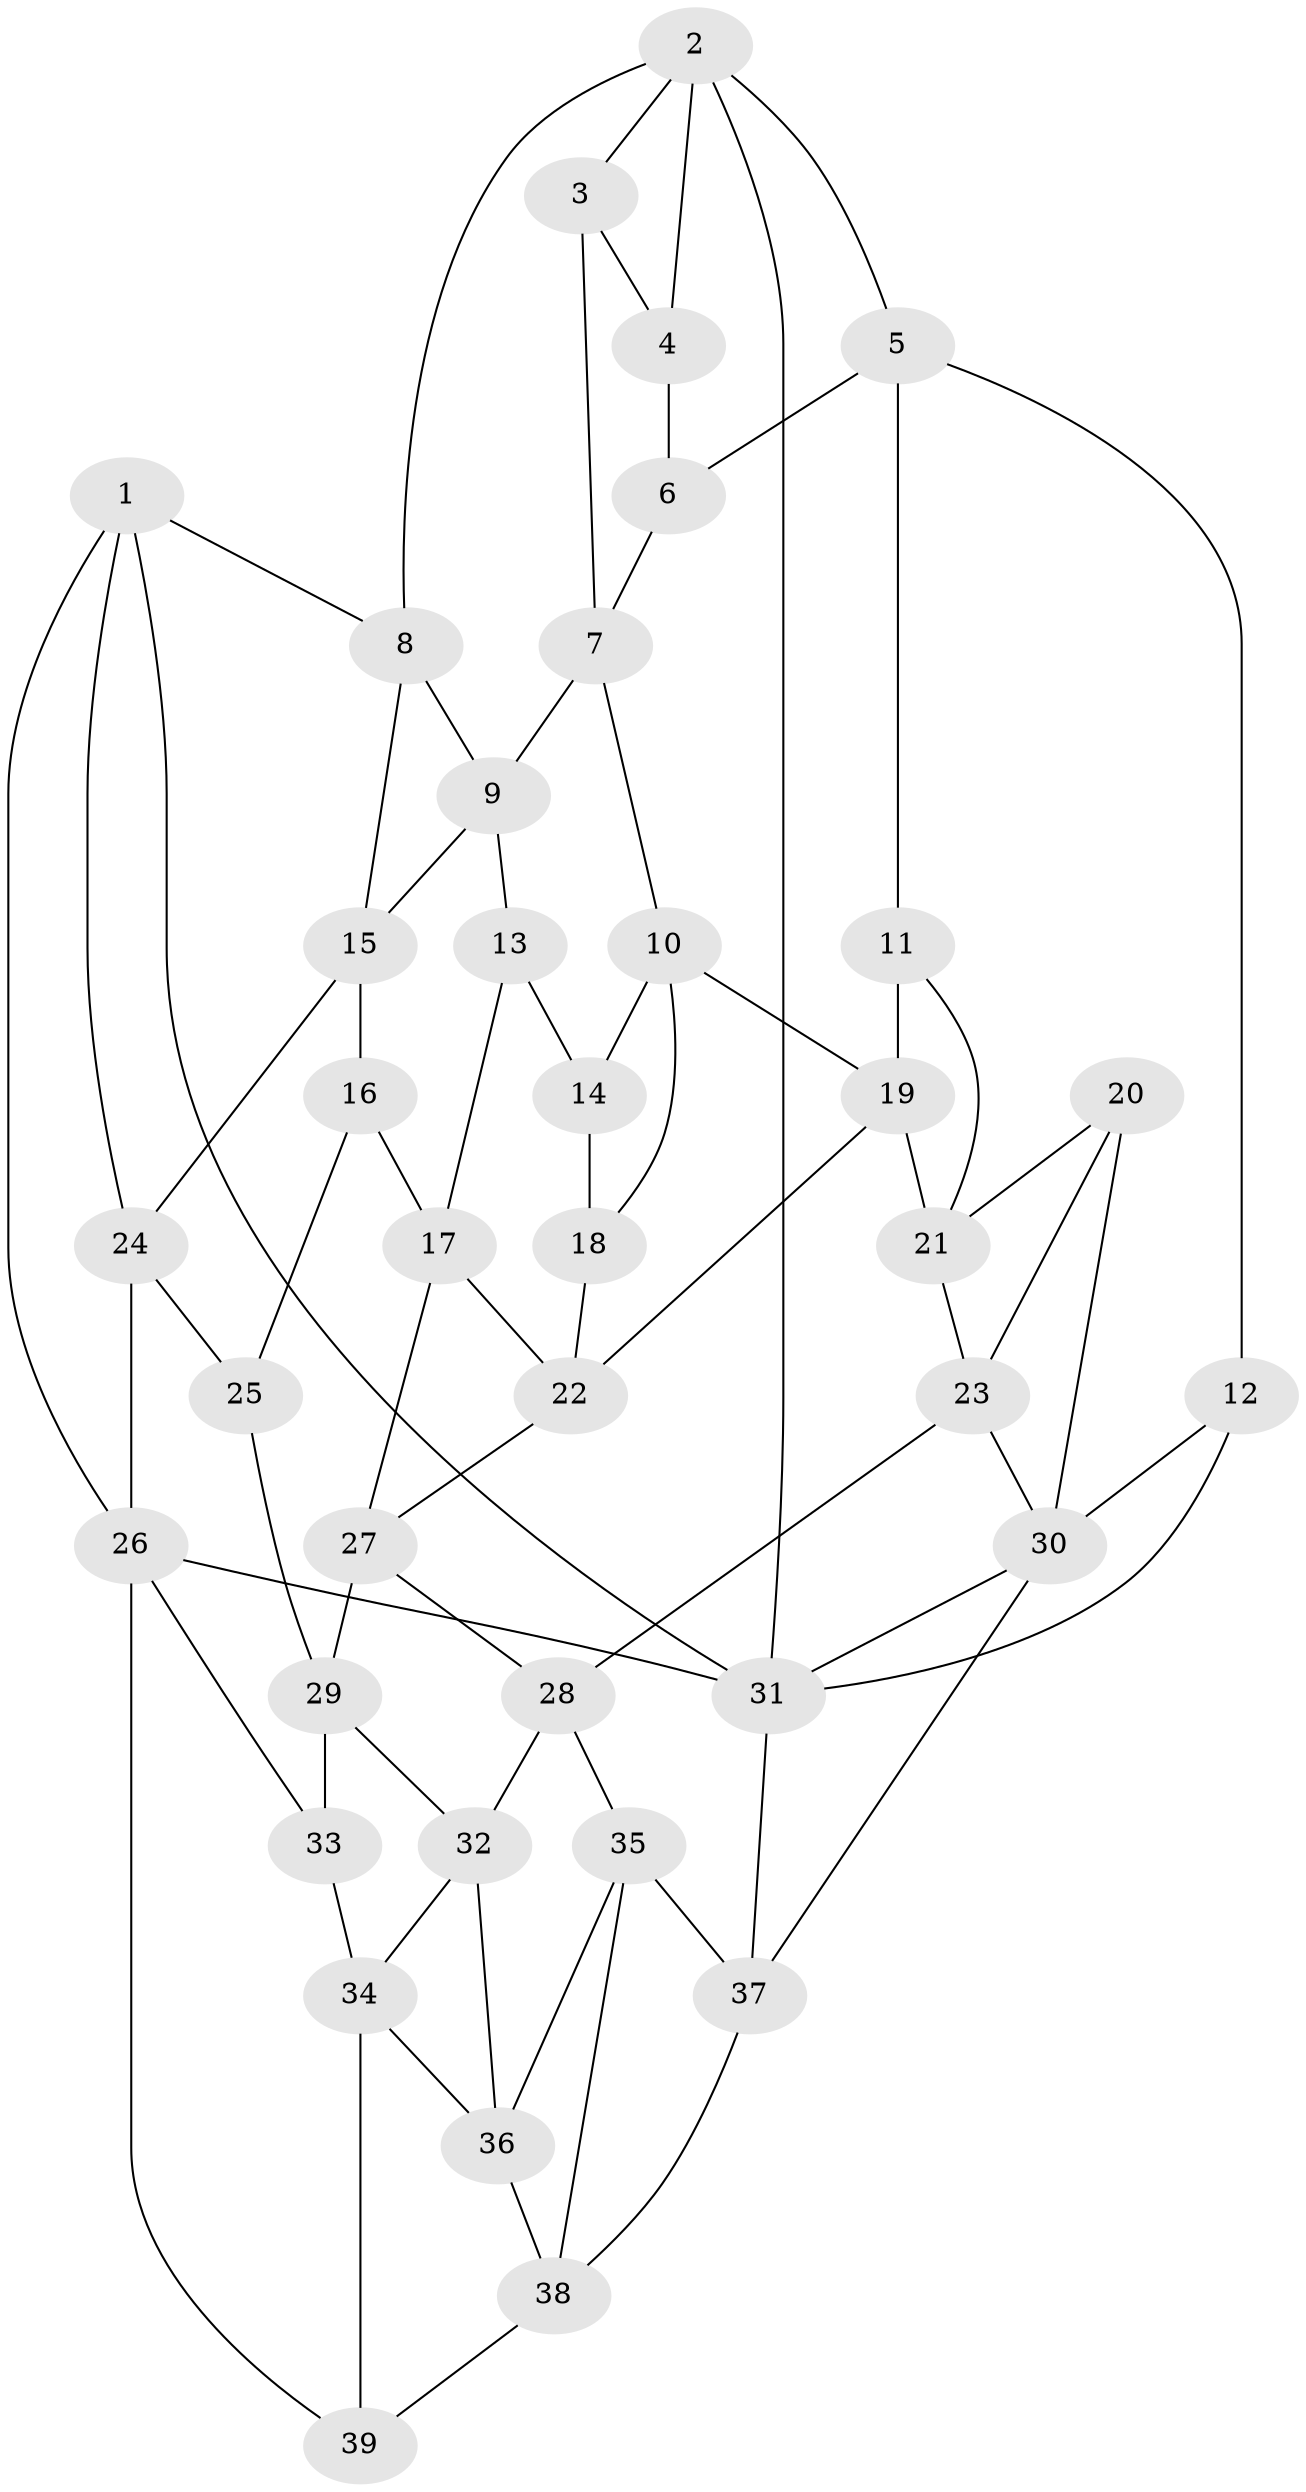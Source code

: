 // original degree distribution, {3: 0.02564102564102564, 5: 0.5641025641025641, 4: 0.21794871794871795, 6: 0.19230769230769232}
// Generated by graph-tools (version 1.1) at 2025/27/03/09/25 03:27:15]
// undirected, 39 vertices, 74 edges
graph export_dot {
graph [start="1"]
  node [color=gray90,style=filled];
  1;
  2;
  3;
  4;
  5;
  6;
  7;
  8;
  9;
  10;
  11;
  12;
  13;
  14;
  15;
  16;
  17;
  18;
  19;
  20;
  21;
  22;
  23;
  24;
  25;
  26;
  27;
  28;
  29;
  30;
  31;
  32;
  33;
  34;
  35;
  36;
  37;
  38;
  39;
  1 -- 8 [weight=1.0];
  1 -- 24 [weight=1.0];
  1 -- 26 [weight=1.0];
  1 -- 31 [weight=1.0];
  2 -- 3 [weight=1.0];
  2 -- 4 [weight=1.0];
  2 -- 5 [weight=1.0];
  2 -- 8 [weight=1.0];
  2 -- 31 [weight=1.0];
  3 -- 4 [weight=1.0];
  3 -- 7 [weight=1.0];
  4 -- 6 [weight=2.0];
  5 -- 6 [weight=1.0];
  5 -- 11 [weight=1.0];
  5 -- 12 [weight=1.0];
  6 -- 7 [weight=1.0];
  7 -- 9 [weight=1.0];
  7 -- 10 [weight=1.0];
  8 -- 9 [weight=1.0];
  8 -- 15 [weight=1.0];
  9 -- 13 [weight=1.0];
  9 -- 15 [weight=1.0];
  10 -- 14 [weight=1.0];
  10 -- 18 [weight=1.0];
  10 -- 19 [weight=1.0];
  11 -- 19 [weight=1.0];
  11 -- 21 [weight=1.0];
  12 -- 30 [weight=1.0];
  12 -- 31 [weight=1.0];
  13 -- 14 [weight=1.0];
  13 -- 17 [weight=1.0];
  14 -- 18 [weight=2.0];
  15 -- 16 [weight=1.0];
  15 -- 24 [weight=1.0];
  16 -- 17 [weight=1.0];
  16 -- 25 [weight=1.0];
  17 -- 22 [weight=1.0];
  17 -- 27 [weight=1.0];
  18 -- 22 [weight=1.0];
  19 -- 21 [weight=1.0];
  19 -- 22 [weight=1.0];
  20 -- 21 [weight=1.0];
  20 -- 23 [weight=1.0];
  20 -- 30 [weight=2.0];
  21 -- 23 [weight=1.0];
  22 -- 27 [weight=1.0];
  23 -- 28 [weight=1.0];
  23 -- 30 [weight=1.0];
  24 -- 25 [weight=1.0];
  24 -- 26 [weight=1.0];
  25 -- 29 [weight=2.0];
  26 -- 31 [weight=1.0];
  26 -- 33 [weight=1.0];
  26 -- 39 [weight=1.0];
  27 -- 28 [weight=1.0];
  27 -- 29 [weight=1.0];
  28 -- 32 [weight=1.0];
  28 -- 35 [weight=1.0];
  29 -- 32 [weight=1.0];
  29 -- 33 [weight=2.0];
  30 -- 31 [weight=1.0];
  30 -- 37 [weight=1.0];
  31 -- 37 [weight=1.0];
  32 -- 34 [weight=1.0];
  32 -- 36 [weight=1.0];
  33 -- 34 [weight=1.0];
  34 -- 36 [weight=1.0];
  34 -- 39 [weight=1.0];
  35 -- 36 [weight=1.0];
  35 -- 37 [weight=1.0];
  35 -- 38 [weight=1.0];
  36 -- 38 [weight=1.0];
  37 -- 38 [weight=1.0];
  38 -- 39 [weight=1.0];
}
